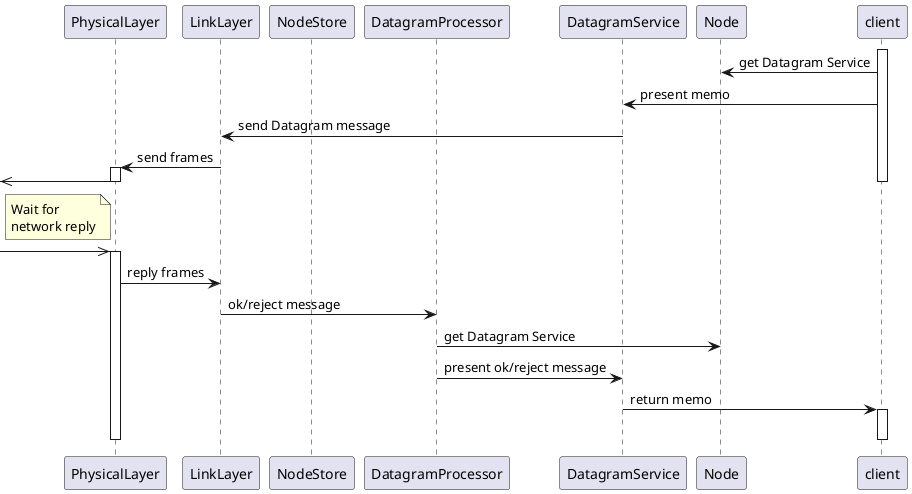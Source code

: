 @startuml

participant PhysicalLayer
participant LinkLayer
participant NodeStore
participant DatagramProcessor
participant DatagramService
participant Node
participant client

activate client
client -> Node : get Datagram Service

client -> DatagramService : present memo
DatagramService -> LinkLayer : send Datagram message
LinkLayer -> PhysicalLayer : send frames

activate PhysicalLayer
<<- PhysicalLayer
deactivate PhysicalLayer
deactivate client

note left of PhysicalLayer : Wait for\nnetwork reply

->> PhysicalLayer
activate PhysicalLayer
PhysicalLayer -> LinkLayer : reply frames
LinkLayer -> DatagramProcessor : ok/reject message
DatagramProcessor -> Node : get Datagram Service
DatagramProcessor -> DatagramService : present ok/reject message

DatagramService -> client : return memo
activate client
deactivate client

deactivate PhysicalLayer

@enduml
